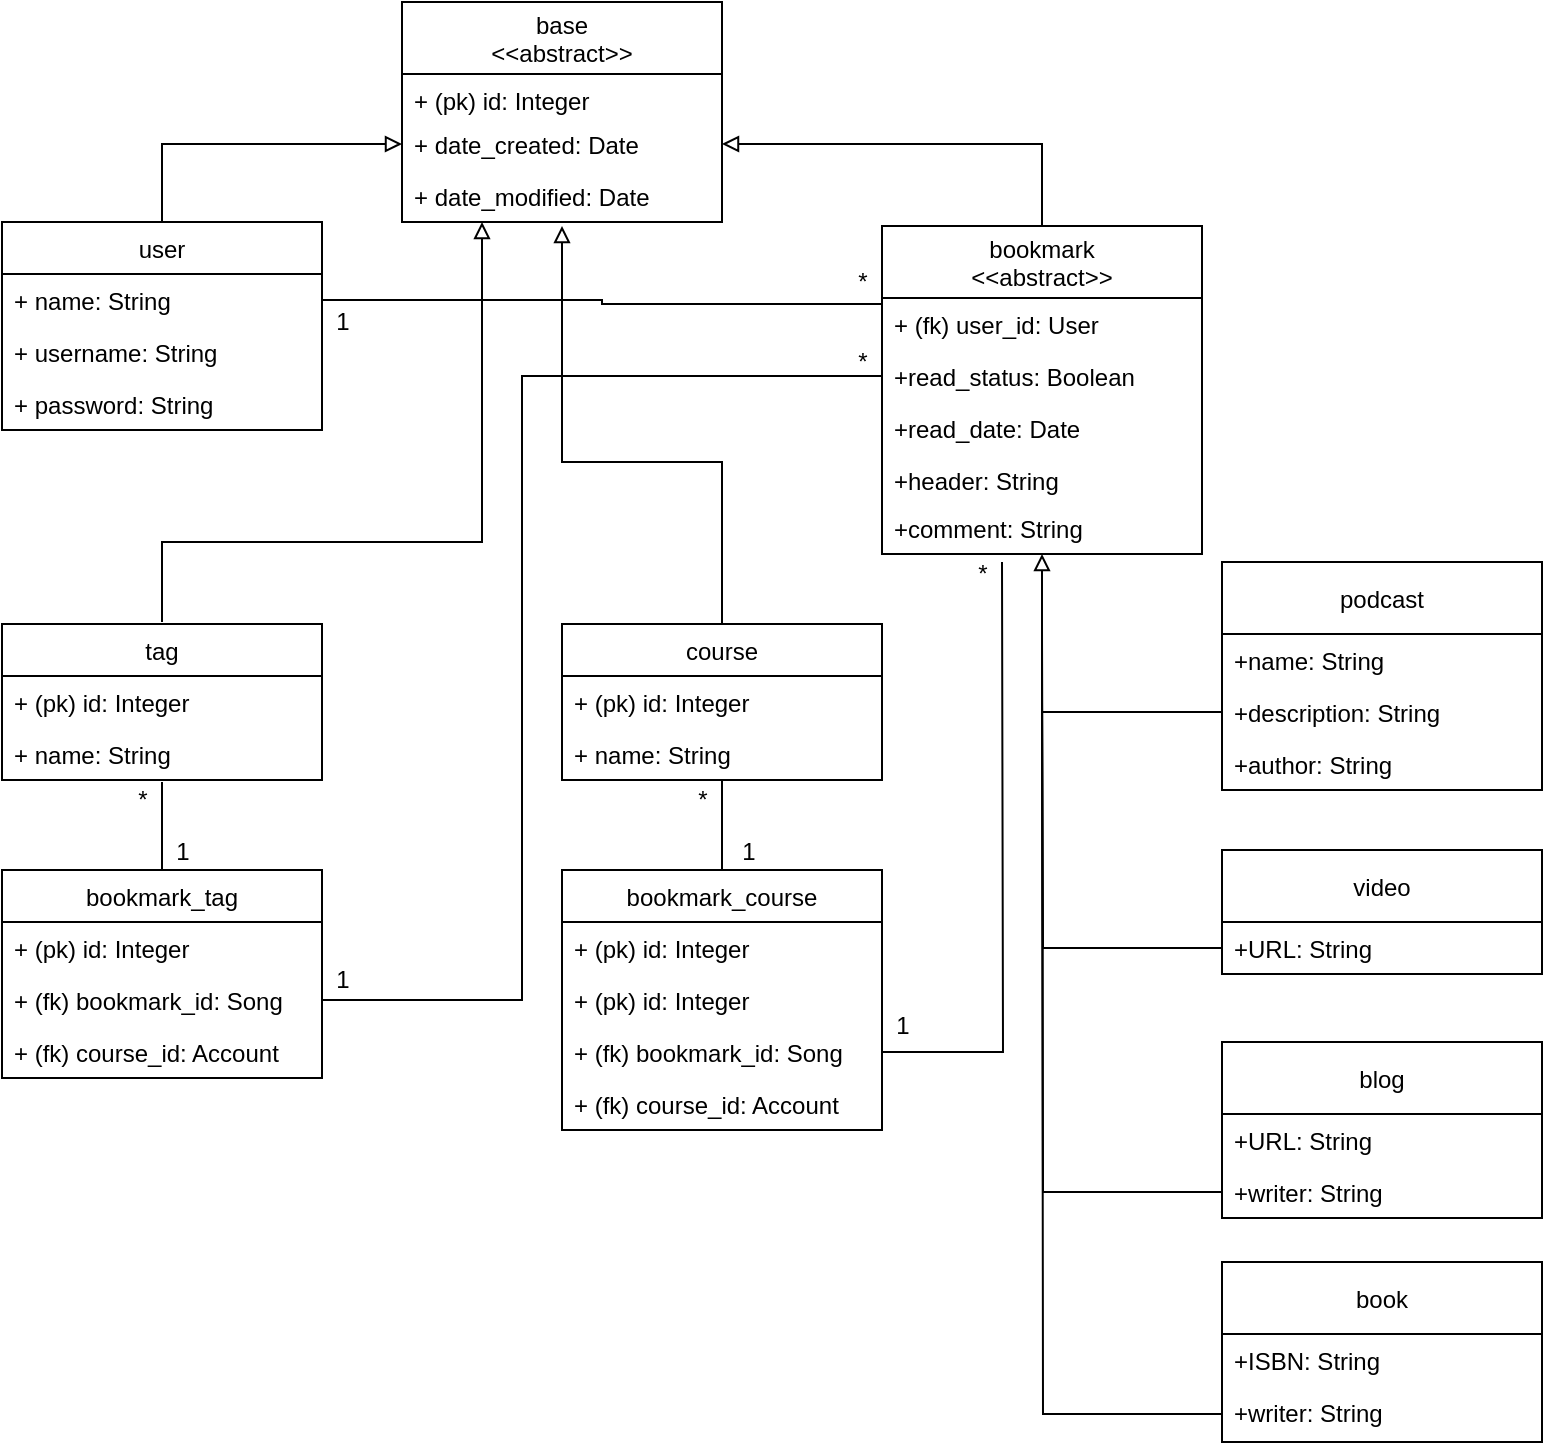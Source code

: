 <mxfile version="12.2.9" type="github" pages="1"><diagram id="D_GtOGBKKMXH3gYTWw5D" name="Page-1"><mxGraphModel dx="2238" dy="1163" grid="1" gridSize="10" guides="1" tooltips="1" connect="1" arrows="1" fold="1" page="1" pageScale="1" pageWidth="827" pageHeight="1169" math="0" shadow="0"><root><mxCell id="0"/><mxCell id="1" parent="0"/><mxCell id="KubWIiHwDdJGiOq0AXRf-53" style="edgeStyle=orthogonalEdgeStyle;rounded=0;orthogonalLoop=1;jettySize=auto;html=1;entryX=0;entryY=0.5;entryDx=0;entryDy=0;endArrow=block;endFill=0;" edge="1" parent="1" source="uinSwD9OgezydutBgWVw-2" target="uinSwD9OgezydutBgWVw-51"><mxGeometry relative="1" as="geometry"/></mxCell><mxCell id="uinSwD9OgezydutBgWVw-2" value="user" style="swimlane;fontStyle=0;childLayout=stackLayout;horizontal=1;startSize=26;fillColor=none;horizontalStack=0;resizeParent=1;resizeParentMax=0;resizeLast=0;collapsible=1;marginBottom=0;" parent="1" vertex="1"><mxGeometry x="40" y="120" width="160" height="104" as="geometry"><mxRectangle x="270" y="35" width="70" height="26" as="alternateBounds"/></mxGeometry></mxCell><mxCell id="uinSwD9OgezydutBgWVw-8" value="+ name: String" style="text;strokeColor=none;fillColor=none;align=left;verticalAlign=top;spacingLeft=4;spacingRight=4;overflow=hidden;rotatable=0;points=[[0,0.5],[1,0.5]];portConstraint=eastwest;" parent="uinSwD9OgezydutBgWVw-2" vertex="1"><mxGeometry y="26" width="160" height="26" as="geometry"/></mxCell><mxCell id="uinSwD9OgezydutBgWVw-9" value="+ username: String" style="text;strokeColor=none;fillColor=none;align=left;verticalAlign=top;spacingLeft=4;spacingRight=4;overflow=hidden;rotatable=0;points=[[0,0.5],[1,0.5]];portConstraint=eastwest;" parent="uinSwD9OgezydutBgWVw-2" vertex="1"><mxGeometry y="52" width="160" height="26" as="geometry"/></mxCell><mxCell id="uinSwD9OgezydutBgWVw-10" value="+ password: String" style="text;strokeColor=none;fillColor=none;align=left;verticalAlign=top;spacingLeft=4;spacingRight=4;overflow=hidden;rotatable=0;points=[[0,0.5],[1,0.5]];portConstraint=eastwest;" parent="uinSwD9OgezydutBgWVw-2" vertex="1"><mxGeometry y="78" width="160" height="26" as="geometry"/></mxCell><mxCell id="uinSwD9OgezydutBgWVw-46" value="base&#xA;&lt;&lt;abstract&gt;&gt;" style="swimlane;fontStyle=0;childLayout=stackLayout;horizontal=1;startSize=36;fillColor=none;horizontalStack=0;resizeParent=1;resizeParentMax=0;resizeLast=0;collapsible=1;marginBottom=0;" parent="1" vertex="1"><mxGeometry x="240" y="10" width="160" height="110" as="geometry"><mxRectangle x="270" y="35" width="70" height="26" as="alternateBounds"/></mxGeometry></mxCell><mxCell id="uinSwD9OgezydutBgWVw-47" value="+ (pk) id: Integer&#xA;" style="text;strokeColor=none;fillColor=none;align=left;verticalAlign=top;spacingLeft=4;spacingRight=4;overflow=hidden;rotatable=0;points=[[0,0.5],[1,0.5]];portConstraint=eastwest;" parent="uinSwD9OgezydutBgWVw-46" vertex="1"><mxGeometry y="36" width="160" height="22" as="geometry"/></mxCell><mxCell id="uinSwD9OgezydutBgWVw-51" value="+ date_created: Date" style="text;strokeColor=none;fillColor=none;align=left;verticalAlign=top;spacingLeft=4;spacingRight=4;overflow=hidden;rotatable=0;points=[[0,0.5],[1,0.5]];portConstraint=eastwest;" parent="uinSwD9OgezydutBgWVw-46" vertex="1"><mxGeometry y="58" width="160" height="26" as="geometry"/></mxCell><mxCell id="uinSwD9OgezydutBgWVw-52" value="+ date_modified: Date" style="text;strokeColor=none;fillColor=none;align=left;verticalAlign=top;spacingLeft=4;spacingRight=4;overflow=hidden;rotatable=0;points=[[0,0.5],[1,0.5]];portConstraint=eastwest;" parent="uinSwD9OgezydutBgWVw-46" vertex="1"><mxGeometry y="84" width="160" height="26" as="geometry"/></mxCell><mxCell id="KubWIiHwDdJGiOq0AXRf-62" style="edgeStyle=orthogonalEdgeStyle;rounded=0;orthogonalLoop=1;jettySize=auto;html=1;entryX=1;entryY=0.5;entryDx=0;entryDy=0;endArrow=block;endFill=0;" edge="1" parent="1" source="KubWIiHwDdJGiOq0AXRf-5" target="uinSwD9OgezydutBgWVw-51"><mxGeometry relative="1" as="geometry"/></mxCell><mxCell id="KubWIiHwDdJGiOq0AXRf-5" value="bookmark&#xA;&lt;&lt;abstract&gt;&gt;" style="swimlane;fontStyle=0;childLayout=stackLayout;horizontal=1;startSize=36;fillColor=none;horizontalStack=0;resizeParent=1;resizeParentMax=0;resizeLast=0;collapsible=1;marginBottom=0;" vertex="1" parent="1"><mxGeometry x="480" y="122" width="160" height="164" as="geometry"><mxRectangle x="270" y="35" width="70" height="26" as="alternateBounds"/></mxGeometry></mxCell><mxCell id="KubWIiHwDdJGiOq0AXRf-8" value="+ (fk) user_id: User" style="text;strokeColor=none;fillColor=none;align=left;verticalAlign=top;spacingLeft=4;spacingRight=4;overflow=hidden;rotatable=0;points=[[0,0.5],[1,0.5]];portConstraint=eastwest;" vertex="1" parent="KubWIiHwDdJGiOq0AXRf-5"><mxGeometry y="36" width="160" height="26" as="geometry"/></mxCell><mxCell id="KubWIiHwDdJGiOq0AXRf-54" value="+read_status: Boolean" style="text;strokeColor=none;fillColor=none;align=left;verticalAlign=top;spacingLeft=4;spacingRight=4;overflow=hidden;rotatable=0;points=[[0,0.5],[1,0.5]];portConstraint=eastwest;" vertex="1" parent="KubWIiHwDdJGiOq0AXRf-5"><mxGeometry y="62" width="160" height="26" as="geometry"/></mxCell><mxCell id="KubWIiHwDdJGiOq0AXRf-9" value="+read_date: Date" style="text;strokeColor=none;fillColor=none;align=left;verticalAlign=top;spacingLeft=4;spacingRight=4;overflow=hidden;rotatable=0;points=[[0,0.5],[1,0.5]];portConstraint=eastwest;" vertex="1" parent="KubWIiHwDdJGiOq0AXRf-5"><mxGeometry y="88" width="160" height="26" as="geometry"/></mxCell><mxCell id="KubWIiHwDdJGiOq0AXRf-10" value="+header: String" style="text;strokeColor=none;fillColor=none;align=left;verticalAlign=top;spacingLeft=4;spacingRight=4;overflow=hidden;rotatable=0;points=[[0,0.5],[1,0.5]];portConstraint=eastwest;" vertex="1" parent="KubWIiHwDdJGiOq0AXRf-5"><mxGeometry y="114" width="160" height="24" as="geometry"/></mxCell><mxCell id="KubWIiHwDdJGiOq0AXRf-43" value="+comment: String" style="text;strokeColor=none;fillColor=none;align=left;verticalAlign=top;spacingLeft=4;spacingRight=4;overflow=hidden;rotatable=0;points=[[0,0.5],[1,0.5]];portConstraint=eastwest;" vertex="1" parent="KubWIiHwDdJGiOq0AXRf-5"><mxGeometry y="138" width="160" height="26" as="geometry"/></mxCell><mxCell id="KubWIiHwDdJGiOq0AXRf-88" style="edgeStyle=elbowEdgeStyle;rounded=0;orthogonalLoop=1;jettySize=auto;html=1;exitX=0.5;exitY=0;exitDx=0;exitDy=0;entryX=0.5;entryY=1;entryDx=0;entryDy=0;endArrow=none;endFill=0;" edge="1" parent="1" source="KubWIiHwDdJGiOq0AXRf-14" target="KubWIiHwDdJGiOq0AXRf-19"><mxGeometry relative="1" as="geometry"/></mxCell><mxCell id="KubWIiHwDdJGiOq0AXRf-14" value="bookmark_course" style="swimlane;fontStyle=0;childLayout=stackLayout;horizontal=1;startSize=26;fillColor=none;horizontalStack=0;resizeParent=1;resizeParentMax=0;resizeLast=0;collapsible=1;marginBottom=0;" vertex="1" parent="1"><mxGeometry x="320" y="444" width="160" height="130" as="geometry"><mxRectangle x="270" y="35" width="70" height="26" as="alternateBounds"/></mxGeometry></mxCell><mxCell id="KubWIiHwDdJGiOq0AXRf-15" value="+ (pk) id: Integer&#xA;" style="text;strokeColor=none;fillColor=none;align=left;verticalAlign=top;spacingLeft=4;spacingRight=4;overflow=hidden;rotatable=0;points=[[0,0.5],[1,0.5]];portConstraint=eastwest;" vertex="1" parent="KubWIiHwDdJGiOq0AXRf-14"><mxGeometry y="26" width="160" height="26" as="geometry"/></mxCell><mxCell id="KubWIiHwDdJGiOq0AXRf-96" value="+ (pk) id: Integer&#xA;" style="text;strokeColor=none;fillColor=none;align=left;verticalAlign=top;spacingLeft=4;spacingRight=4;overflow=hidden;rotatable=0;points=[[0,0.5],[1,0.5]];portConstraint=eastwest;" vertex="1" parent="KubWIiHwDdJGiOq0AXRf-14"><mxGeometry y="52" width="160" height="26" as="geometry"/></mxCell><mxCell id="KubWIiHwDdJGiOq0AXRf-16" value="+ (fk) bookmark_id: Song" style="text;strokeColor=none;fillColor=none;align=left;verticalAlign=top;spacingLeft=4;spacingRight=4;overflow=hidden;rotatable=0;points=[[0,0.5],[1,0.5]];portConstraint=eastwest;" vertex="1" parent="KubWIiHwDdJGiOq0AXRf-14"><mxGeometry y="78" width="160" height="26" as="geometry"/></mxCell><mxCell id="KubWIiHwDdJGiOq0AXRf-17" value="+ (fk) course_id: Account" style="text;strokeColor=none;fillColor=none;align=left;verticalAlign=top;spacingLeft=4;spacingRight=4;overflow=hidden;rotatable=0;points=[[0,0.5],[1,0.5]];portConstraint=eastwest;" vertex="1" parent="KubWIiHwDdJGiOq0AXRf-14"><mxGeometry y="104" width="160" height="26" as="geometry"/></mxCell><mxCell id="KubWIiHwDdJGiOq0AXRf-93" style="rounded=0;orthogonalLoop=1;jettySize=auto;html=1;entryX=0.5;entryY=1.077;entryDx=0;entryDy=0;entryPerimeter=0;endArrow=block;endFill=0;exitX=1;exitY=0;exitDx=0;exitDy=0;exitPerimeter=0;edgeStyle=orthogonalEdgeStyle;" edge="1" parent="1" source="KubWIiHwDdJGiOq0AXRf-19" target="uinSwD9OgezydutBgWVw-52"><mxGeometry relative="1" as="geometry"><Array as="points"><mxPoint x="400" y="321"/><mxPoint x="400" y="240"/><mxPoint x="320" y="240"/></Array></mxGeometry></mxCell><mxCell id="KubWIiHwDdJGiOq0AXRf-19" value="course" style="swimlane;fontStyle=0;childLayout=stackLayout;horizontal=1;startSize=26;fillColor=none;horizontalStack=0;resizeParent=1;resizeParentMax=0;resizeLast=0;collapsible=1;marginBottom=0;" vertex="1" parent="1"><mxGeometry x="320" y="321" width="160" height="78" as="geometry"><mxRectangle x="270" y="35" width="70" height="26" as="alternateBounds"/></mxGeometry></mxCell><mxCell id="KubWIiHwDdJGiOq0AXRf-20" value="+ (pk) id: Integer&#xA;" style="text;strokeColor=none;fillColor=none;align=left;verticalAlign=top;spacingLeft=4;spacingRight=4;overflow=hidden;rotatable=0;points=[[0,0.5],[1,0.5]];portConstraint=eastwest;" vertex="1" parent="KubWIiHwDdJGiOq0AXRf-19"><mxGeometry y="26" width="160" height="26" as="geometry"/></mxCell><mxCell id="KubWIiHwDdJGiOq0AXRf-21" value="+ name: String" style="text;strokeColor=none;fillColor=none;align=left;verticalAlign=top;spacingLeft=4;spacingRight=4;overflow=hidden;rotatable=0;points=[[0,0.5],[1,0.5]];portConstraint=eastwest;" vertex="1" parent="KubWIiHwDdJGiOq0AXRf-19"><mxGeometry y="52" width="160" height="26" as="geometry"/></mxCell><mxCell id="KubWIiHwDdJGiOq0AXRf-26" value="tag" style="swimlane;fontStyle=0;childLayout=stackLayout;horizontal=1;startSize=26;fillColor=none;horizontalStack=0;resizeParent=1;resizeParentMax=0;resizeLast=0;collapsible=1;marginBottom=0;" vertex="1" parent="1"><mxGeometry x="40" y="321" width="160" height="78" as="geometry"><mxRectangle x="270" y="35" width="70" height="26" as="alternateBounds"/></mxGeometry></mxCell><mxCell id="KubWIiHwDdJGiOq0AXRf-27" value="+ (pk) id: Integer&#xA;" style="text;strokeColor=none;fillColor=none;align=left;verticalAlign=top;spacingLeft=4;spacingRight=4;overflow=hidden;rotatable=0;points=[[0,0.5],[1,0.5]];portConstraint=eastwest;" vertex="1" parent="KubWIiHwDdJGiOq0AXRf-26"><mxGeometry y="26" width="160" height="26" as="geometry"/></mxCell><mxCell id="KubWIiHwDdJGiOq0AXRf-28" value="+ name: String" style="text;strokeColor=none;fillColor=none;align=left;verticalAlign=top;spacingLeft=4;spacingRight=4;overflow=hidden;rotatable=0;points=[[0,0.5],[1,0.5]];portConstraint=eastwest;" vertex="1" parent="KubWIiHwDdJGiOq0AXRf-26"><mxGeometry y="52" width="160" height="26" as="geometry"/></mxCell><mxCell id="KubWIiHwDdJGiOq0AXRf-89" style="edgeStyle=elbowEdgeStyle;rounded=0;orthogonalLoop=1;jettySize=auto;html=1;exitX=0.5;exitY=0;exitDx=0;exitDy=0;entryX=0.5;entryY=1.038;entryDx=0;entryDy=0;entryPerimeter=0;endArrow=none;endFill=0;" edge="1" parent="1" source="KubWIiHwDdJGiOq0AXRf-30" target="KubWIiHwDdJGiOq0AXRf-28"><mxGeometry relative="1" as="geometry"/></mxCell><mxCell id="KubWIiHwDdJGiOq0AXRf-30" value="bookmark_tag" style="swimlane;fontStyle=0;childLayout=stackLayout;horizontal=1;startSize=26;fillColor=none;horizontalStack=0;resizeParent=1;resizeParentMax=0;resizeLast=0;collapsible=1;marginBottom=0;" vertex="1" parent="1"><mxGeometry x="40" y="444" width="160" height="104" as="geometry"><mxRectangle x="270" y="35" width="70" height="26" as="alternateBounds"/></mxGeometry></mxCell><mxCell id="KubWIiHwDdJGiOq0AXRf-31" value="+ (pk) id: Integer&#xA;" style="text;strokeColor=none;fillColor=none;align=left;verticalAlign=top;spacingLeft=4;spacingRight=4;overflow=hidden;rotatable=0;points=[[0,0.5],[1,0.5]];portConstraint=eastwest;" vertex="1" parent="KubWIiHwDdJGiOq0AXRf-30"><mxGeometry y="26" width="160" height="26" as="geometry"/></mxCell><mxCell id="KubWIiHwDdJGiOq0AXRf-32" value="+ (fk) bookmark_id: Song" style="text;strokeColor=none;fillColor=none;align=left;verticalAlign=top;spacingLeft=4;spacingRight=4;overflow=hidden;rotatable=0;points=[[0,0.5],[1,0.5]];portConstraint=eastwest;" vertex="1" parent="KubWIiHwDdJGiOq0AXRf-30"><mxGeometry y="52" width="160" height="26" as="geometry"/></mxCell><mxCell id="KubWIiHwDdJGiOq0AXRf-33" value="+ (fk) course_id: Account" style="text;strokeColor=none;fillColor=none;align=left;verticalAlign=top;spacingLeft=4;spacingRight=4;overflow=hidden;rotatable=0;points=[[0,0.5],[1,0.5]];portConstraint=eastwest;" vertex="1" parent="KubWIiHwDdJGiOq0AXRf-30"><mxGeometry y="78" width="160" height="26" as="geometry"/></mxCell><mxCell id="KubWIiHwDdJGiOq0AXRf-69" style="edgeStyle=orthogonalEdgeStyle;rounded=0;orthogonalLoop=1;jettySize=auto;html=1;exitX=1;exitY=0.5;exitDx=0;exitDy=0;endArrow=block;endFill=0;" edge="1" parent="KubWIiHwDdJGiOq0AXRf-30" source="KubWIiHwDdJGiOq0AXRf-32" target="KubWIiHwDdJGiOq0AXRf-32"><mxGeometry relative="1" as="geometry"/></mxCell><mxCell id="KubWIiHwDdJGiOq0AXRf-36" value="book" style="swimlane;fontStyle=0;childLayout=stackLayout;horizontal=1;startSize=36;fillColor=none;horizontalStack=0;resizeParent=1;resizeParentMax=0;resizeLast=0;collapsible=1;marginBottom=0;" vertex="1" parent="1"><mxGeometry x="650" y="640" width="160" height="90" as="geometry"><mxRectangle x="270" y="35" width="70" height="26" as="alternateBounds"/></mxGeometry></mxCell><mxCell id="KubWIiHwDdJGiOq0AXRf-37" value="+ISBN: String" style="text;strokeColor=none;fillColor=none;align=left;verticalAlign=top;spacingLeft=4;spacingRight=4;overflow=hidden;rotatable=0;points=[[0,0.5],[1,0.5]];portConstraint=eastwest;" vertex="1" parent="KubWIiHwDdJGiOq0AXRf-36"><mxGeometry y="36" width="160" height="26" as="geometry"/></mxCell><mxCell id="KubWIiHwDdJGiOq0AXRf-38" value="+writer: String" style="text;strokeColor=none;fillColor=none;align=left;verticalAlign=top;spacingLeft=4;spacingRight=4;overflow=hidden;rotatable=0;points=[[0,0.5],[1,0.5]];portConstraint=eastwest;" vertex="1" parent="KubWIiHwDdJGiOq0AXRf-36"><mxGeometry y="62" width="160" height="28" as="geometry"/></mxCell><mxCell id="KubWIiHwDdJGiOq0AXRf-40" value="video" style="swimlane;fontStyle=0;childLayout=stackLayout;horizontal=1;startSize=36;fillColor=none;horizontalStack=0;resizeParent=1;resizeParentMax=0;resizeLast=0;collapsible=1;marginBottom=0;" vertex="1" parent="1"><mxGeometry x="650" y="434" width="160" height="62" as="geometry"><mxRectangle x="270" y="35" width="70" height="26" as="alternateBounds"/></mxGeometry></mxCell><mxCell id="KubWIiHwDdJGiOq0AXRf-41" value="+URL: String" style="text;strokeColor=none;fillColor=none;align=left;verticalAlign=top;spacingLeft=4;spacingRight=4;overflow=hidden;rotatable=0;points=[[0,0.5],[1,0.5]];portConstraint=eastwest;" vertex="1" parent="KubWIiHwDdJGiOq0AXRf-40"><mxGeometry y="36" width="160" height="26" as="geometry"/></mxCell><mxCell id="KubWIiHwDdJGiOq0AXRf-44" value="podcast" style="swimlane;fontStyle=0;childLayout=stackLayout;horizontal=1;startSize=36;fillColor=none;horizontalStack=0;resizeParent=1;resizeParentMax=0;resizeLast=0;collapsible=1;marginBottom=0;" vertex="1" parent="1"><mxGeometry x="650" y="290" width="160" height="114" as="geometry"><mxRectangle x="270" y="35" width="70" height="26" as="alternateBounds"/></mxGeometry></mxCell><mxCell id="KubWIiHwDdJGiOq0AXRf-45" value="+name: String" style="text;strokeColor=none;fillColor=none;align=left;verticalAlign=top;spacingLeft=4;spacingRight=4;overflow=hidden;rotatable=0;points=[[0,0.5],[1,0.5]];portConstraint=eastwest;" vertex="1" parent="KubWIiHwDdJGiOq0AXRf-44"><mxGeometry y="36" width="160" height="26" as="geometry"/></mxCell><mxCell id="KubWIiHwDdJGiOq0AXRf-46" value="+description: String" style="text;strokeColor=none;fillColor=none;align=left;verticalAlign=top;spacingLeft=4;spacingRight=4;overflow=hidden;rotatable=0;points=[[0,0.5],[1,0.5]];portConstraint=eastwest;" vertex="1" parent="KubWIiHwDdJGiOq0AXRf-44"><mxGeometry y="62" width="160" height="26" as="geometry"/></mxCell><mxCell id="KubWIiHwDdJGiOq0AXRf-47" value="+author: String" style="text;strokeColor=none;fillColor=none;align=left;verticalAlign=top;spacingLeft=4;spacingRight=4;overflow=hidden;rotatable=0;points=[[0,0.5],[1,0.5]];portConstraint=eastwest;" vertex="1" parent="KubWIiHwDdJGiOq0AXRf-44"><mxGeometry y="88" width="160" height="26" as="geometry"/></mxCell><mxCell id="KubWIiHwDdJGiOq0AXRf-48" value="blog" style="swimlane;fontStyle=0;childLayout=stackLayout;horizontal=1;startSize=36;fillColor=none;horizontalStack=0;resizeParent=1;resizeParentMax=0;resizeLast=0;collapsible=1;marginBottom=0;" vertex="1" parent="1"><mxGeometry x="650" y="530" width="160" height="88" as="geometry"><mxRectangle x="270" y="35" width="70" height="26" as="alternateBounds"/></mxGeometry></mxCell><mxCell id="KubWIiHwDdJGiOq0AXRf-49" value="+URL: String" style="text;strokeColor=none;fillColor=none;align=left;verticalAlign=top;spacingLeft=4;spacingRight=4;overflow=hidden;rotatable=0;points=[[0,0.5],[1,0.5]];portConstraint=eastwest;" vertex="1" parent="KubWIiHwDdJGiOq0AXRf-48"><mxGeometry y="36" width="160" height="26" as="geometry"/></mxCell><mxCell id="KubWIiHwDdJGiOq0AXRf-50" value="+writer: String" style="text;strokeColor=none;fillColor=none;align=left;verticalAlign=top;spacingLeft=4;spacingRight=4;overflow=hidden;rotatable=0;points=[[0,0.5],[1,0.5]];portConstraint=eastwest;" vertex="1" parent="KubWIiHwDdJGiOq0AXRf-48"><mxGeometry y="62" width="160" height="26" as="geometry"/></mxCell><mxCell id="KubWIiHwDdJGiOq0AXRf-67" style="edgeStyle=orthogonalEdgeStyle;rounded=0;orthogonalLoop=1;jettySize=auto;html=1;endArrow=block;endFill=0;" edge="1" parent="1"><mxGeometry relative="1" as="geometry"><mxPoint x="120" y="320" as="sourcePoint"/><mxPoint x="280" y="120" as="targetPoint"/><Array as="points"><mxPoint x="120" y="280"/><mxPoint x="280" y="280"/></Array></mxGeometry></mxCell><mxCell id="KubWIiHwDdJGiOq0AXRf-72" style="edgeStyle=orthogonalEdgeStyle;rounded=0;orthogonalLoop=1;jettySize=auto;html=1;exitX=0;exitY=0.5;exitDx=0;exitDy=0;endArrow=block;endFill=0;entryX=0.5;entryY=1;entryDx=0;entryDy=0;" edge="1" parent="1" source="KubWIiHwDdJGiOq0AXRf-46" target="KubWIiHwDdJGiOq0AXRf-5"><mxGeometry relative="1" as="geometry"><mxPoint x="560" y="320" as="targetPoint"/></mxGeometry></mxCell><mxCell id="KubWIiHwDdJGiOq0AXRf-73" style="edgeStyle=orthogonalEdgeStyle;rounded=0;orthogonalLoop=1;jettySize=auto;html=1;endArrow=none;endFill=0;" edge="1" parent="1" source="KubWIiHwDdJGiOq0AXRf-41"><mxGeometry relative="1" as="geometry"><mxPoint x="560" y="360" as="targetPoint"/></mxGeometry></mxCell><mxCell id="KubWIiHwDdJGiOq0AXRf-74" style="edgeStyle=orthogonalEdgeStyle;rounded=0;orthogonalLoop=1;jettySize=auto;html=1;endArrow=none;endFill=0;" edge="1" parent="1" source="KubWIiHwDdJGiOq0AXRf-50"><mxGeometry relative="1" as="geometry"><mxPoint x="560" y="330" as="targetPoint"/></mxGeometry></mxCell><mxCell id="KubWIiHwDdJGiOq0AXRf-75" style="edgeStyle=orthogonalEdgeStyle;rounded=0;orthogonalLoop=1;jettySize=auto;html=1;endArrow=none;endFill=0;" edge="1" parent="1" source="KubWIiHwDdJGiOq0AXRf-38"><mxGeometry relative="1" as="geometry"><mxPoint x="560" y="320" as="targetPoint"/></mxGeometry></mxCell><mxCell id="KubWIiHwDdJGiOq0AXRf-83" style="edgeStyle=orthogonalEdgeStyle;rounded=0;orthogonalLoop=1;jettySize=auto;html=1;endArrow=none;endFill=0;" edge="1" parent="1" source="KubWIiHwDdJGiOq0AXRf-16"><mxGeometry relative="1" as="geometry"><mxPoint x="540" y="290" as="targetPoint"/></mxGeometry></mxCell><mxCell id="KubWIiHwDdJGiOq0AXRf-84" value="*" style="text;html=1;align=center;verticalAlign=middle;resizable=0;points=[];;autosize=1;" vertex="1" parent="1"><mxGeometry x="520" y="286" width="20" height="20" as="geometry"/></mxCell><mxCell id="KubWIiHwDdJGiOq0AXRf-87" value="1" style="text;html=1;align=center;verticalAlign=middle;resizable=0;points=[];;autosize=1;direction=south;" vertex="1" parent="1"><mxGeometry x="480" y="512" width="20" height="20" as="geometry"/></mxCell><mxCell id="KubWIiHwDdJGiOq0AXRf-91" style="edgeStyle=elbowEdgeStyle;rounded=0;orthogonalLoop=1;jettySize=auto;html=1;endArrow=none;endFill=0;entryX=0;entryY=0.5;entryDx=0;entryDy=0;" edge="1" parent="1" source="KubWIiHwDdJGiOq0AXRf-32" target="KubWIiHwDdJGiOq0AXRf-54"><mxGeometry relative="1" as="geometry"><mxPoint x="390" y="200" as="targetPoint"/><Array as="points"><mxPoint x="300" y="360"/></Array></mxGeometry></mxCell><mxCell id="KubWIiHwDdJGiOq0AXRf-94" value="*" style="text;html=1;align=center;verticalAlign=middle;resizable=0;points=[];;autosize=1;" vertex="1" parent="1"><mxGeometry x="460" y="180" width="20" height="20" as="geometry"/></mxCell><mxCell id="KubWIiHwDdJGiOq0AXRf-95" value="*" style="text;html=1;align=center;verticalAlign=middle;resizable=0;points=[];;autosize=1;" vertex="1" parent="1"><mxGeometry x="100" y="398.5" width="20" height="20" as="geometry"/></mxCell><mxCell id="KubWIiHwDdJGiOq0AXRf-97" value="*" style="text;html=1;align=center;verticalAlign=middle;resizable=0;points=[];;autosize=1;" vertex="1" parent="1"><mxGeometry x="380" y="398.5" width="20" height="20" as="geometry"/></mxCell><mxCell id="KubWIiHwDdJGiOq0AXRf-100" value="1" style="text;html=1;align=center;verticalAlign=middle;resizable=0;points=[];;autosize=1;" vertex="1" parent="1"><mxGeometry x="200" y="489" width="20" height="20" as="geometry"/></mxCell><mxCell id="KubWIiHwDdJGiOq0AXRf-101" value="1" style="text;html=1;align=center;verticalAlign=middle;resizable=0;points=[];;autosize=1;direction=south;" vertex="1" parent="1"><mxGeometry x="403" y="424.5" width="20" height="20" as="geometry"/></mxCell><mxCell id="KubWIiHwDdJGiOq0AXRf-102" value="1" style="text;html=1;align=center;verticalAlign=middle;resizable=0;points=[];;autosize=1;" vertex="1" parent="1"><mxGeometry x="120" y="424.5" width="20" height="20" as="geometry"/></mxCell><mxCell id="KubWIiHwDdJGiOq0AXRf-103" style="edgeStyle=orthogonalEdgeStyle;rounded=0;orthogonalLoop=1;jettySize=auto;html=1;entryX=0;entryY=0.115;entryDx=0;entryDy=0;entryPerimeter=0;endArrow=none;endFill=0;" edge="1" parent="1" source="uinSwD9OgezydutBgWVw-8" target="KubWIiHwDdJGiOq0AXRf-8"><mxGeometry relative="1" as="geometry"/></mxCell><mxCell id="KubWIiHwDdJGiOq0AXRf-104" value="*" style="text;html=1;align=center;verticalAlign=middle;resizable=0;points=[];;autosize=1;" vertex="1" parent="1"><mxGeometry x="460" y="140" width="20" height="20" as="geometry"/></mxCell><mxCell id="KubWIiHwDdJGiOq0AXRf-105" value="1" style="text;html=1;align=center;verticalAlign=middle;resizable=0;points=[];;autosize=1;" vertex="1" parent="1"><mxGeometry x="200" y="160" width="20" height="20" as="geometry"/></mxCell></root></mxGraphModel></diagram></mxfile>
